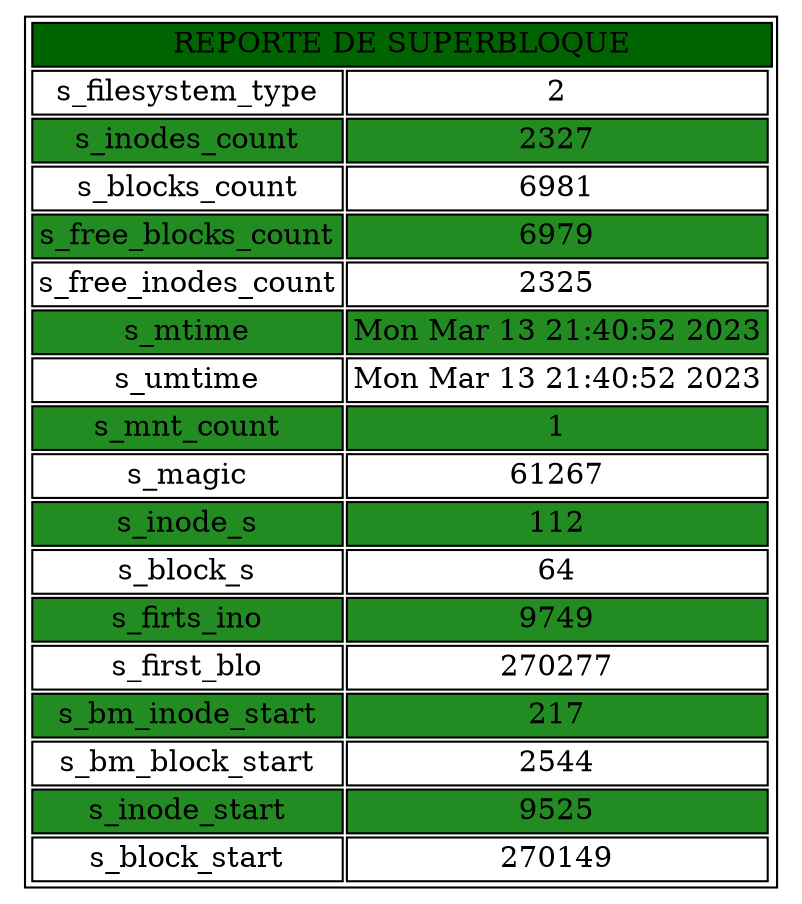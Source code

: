 digraph G {
parent [
shape=plaintext
label=<
<table border='1' cellborder='1'>
<tr><td bgcolor="darkgreen" colspan="3">REPORTE DE SUPERBLOQUE</td></tr>
<tr><td port='fl'>s_filesystem_type</td><td port='siz1'>2</td></tr>
<tr><td bgcolor="forestgreen" port='count'>s_inodes_count</td><td bgcolor="forestgreen" port='siz17'>2327</td></tr>
<tr><td port='bcount'>s_blocks_count</td><td port='siz2'>6981</td></tr>
<tr><td bgcolor="forestgreen" port='freeblocks'>s_free_blocks_count</td><td bgcolor="forestgreen" port='siz16'>6979</td></tr>
<tr><td port='freeinodes'>s_free_inodes_count</td><td port='siz3'>2325</td></tr>
<tr><td bgcolor="forestgreen" port='mounttime'>s_mtime</td><td bgcolor="forestgreen" port='size15'>Mon Mar 13 21:40:52 2023
</td></tr>
<tr><td port='unmounttime'>s_umtime</td><td port='siz4'>Mon Mar 13 21:40:52 2023
</td></tr>
<tr><td bgcolor="forestgreen" port='mountcount'>s_mnt_count</td><td bgcolor="forestgreen" port='siz14'>1</td></tr>
<tr><td port='magic'>s_magic</td><td port='siz5'>61267</td></tr>
<tr><td bgcolor="forestgreen" port='inodes'>s_inode_s</td><td bgcolor="forestgreen" port='siz13'>112</td></tr>
<tr><td port='sblock'>s_block_s</td><td port='siz6'>64</td></tr>
<tr><td bgcolor="forestgreen" port='sfirstino'>s_firts_ino</td><td bgcolor="forestgreen" port='siz12'>9749</td></tr>
<tr><td port='sfirstblo'>s_first_blo</td><td port='siz7'>270277</td></tr>
<tr><td bgcolor="forestgreen" port='bminodes'>s_bm_inode_start</td><td bgcolor="forestgreen" port='siz11'>217</td></tr>
<tr><td port='bmblocks'>s_bm_block_start</td><td port='siz8'>2544</td></tr>
<tr><td bgcolor="forestgreen" port='inodestart'>s_inode_start</td><td bgcolor="forestgreen" port='siz10'>9525</td></tr>
<tr><td port='blockstart'>s_block_start</td><td port='siz9'>270149</td></tr>
</table>
>];
}
